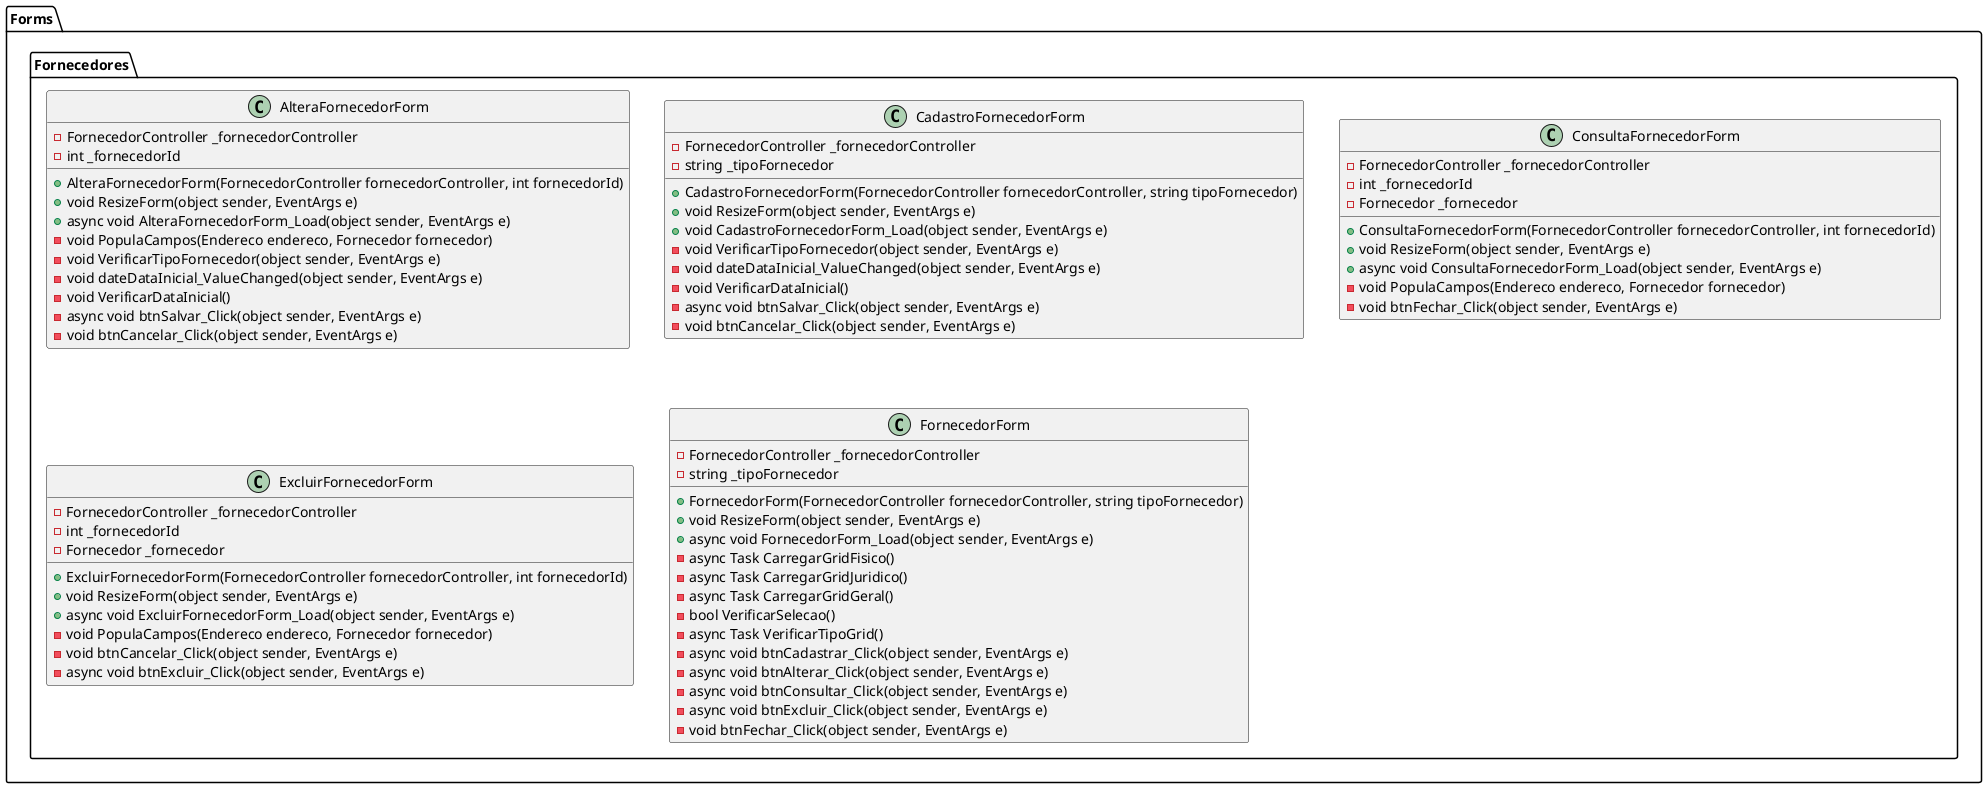 ﻿@startuml
package Forms
{
    package Fornecedores
    {
        class AlteraFornecedorForm {
          - FornecedorController _fornecedorController
          - int _fornecedorId
          + AlteraFornecedorForm(FornecedorController fornecedorController, int fornecedorId)
          + void ResizeForm(object sender, EventArgs e)
          + async void AlteraFornecedorForm_Load(object sender, EventArgs e)
          - void PopulaCampos(Endereco endereco, Fornecedor fornecedor)
          - void VerificarTipoFornecedor(object sender, EventArgs e)
          - void dateDataInicial_ValueChanged(object sender, EventArgs e)
          - void VerificarDataInicial()
          - async void btnSalvar_Click(object sender, EventArgs e)
          - void btnCancelar_Click(object sender, EventArgs e)
        }

        class CadastroFornecedorForm {
          - FornecedorController _fornecedorController
          - string _tipoFornecedor
          + CadastroFornecedorForm(FornecedorController fornecedorController, string tipoFornecedor)
          + void ResizeForm(object sender, EventArgs e)
          + void CadastroFornecedorForm_Load(object sender, EventArgs e)
          - void VerificarTipoFornecedor(object sender, EventArgs e)
          - void dateDataInicial_ValueChanged(object sender, EventArgs e)
          - void VerificarDataInicial()
          - async void btnSalvar_Click(object sender, EventArgs e)
          - void btnCancelar_Click(object sender, EventArgs e)
        }

        class ConsultaFornecedorForm {
          - FornecedorController _fornecedorController
          - int _fornecedorId
          - Fornecedor _fornecedor
          + ConsultaFornecedorForm(FornecedorController fornecedorController, int fornecedorId)
          + void ResizeForm(object sender, EventArgs e)
          + async void ConsultaFornecedorForm_Load(object sender, EventArgs e)
          - void PopulaCampos(Endereco endereco, Fornecedor fornecedor)
          - void btnFechar_Click(object sender, EventArgs e)
        }

        class ExcluirFornecedorForm {
          - FornecedorController _fornecedorController
          - int _fornecedorId
          - Fornecedor _fornecedor
          + ExcluirFornecedorForm(FornecedorController fornecedorController, int fornecedorId)
          + void ResizeForm(object sender, EventArgs e)
          + async void ExcluirFornecedorForm_Load(object sender, EventArgs e)
          - void PopulaCampos(Endereco endereco, Fornecedor fornecedor)
          - void btnCancelar_Click(object sender, EventArgs e)
          - async void btnExcluir_Click(object sender, EventArgs e)
        }

        class FornecedorForm {
          - FornecedorController _fornecedorController
          - string _tipoFornecedor
          + FornecedorForm(FornecedorController fornecedorController, string tipoFornecedor)
          + void ResizeForm(object sender, EventArgs e)
          + async void FornecedorForm_Load(object sender, EventArgs e)
          - async Task CarregarGridFisico()
          - async Task CarregarGridJuridico()
          - async Task CarregarGridGeral()
          - bool VerificarSelecao()
          - async Task VerificarTipoGrid()
          - async void btnCadastrar_Click(object sender, EventArgs e)
          - async void btnAlterar_Click(object sender, EventArgs e)
          - async void btnConsultar_Click(object sender, EventArgs e)
          - async void btnExcluir_Click(object sender, EventArgs e)
          - void btnFechar_Click(object sender, EventArgs e)
        }
    }
}
@enduml